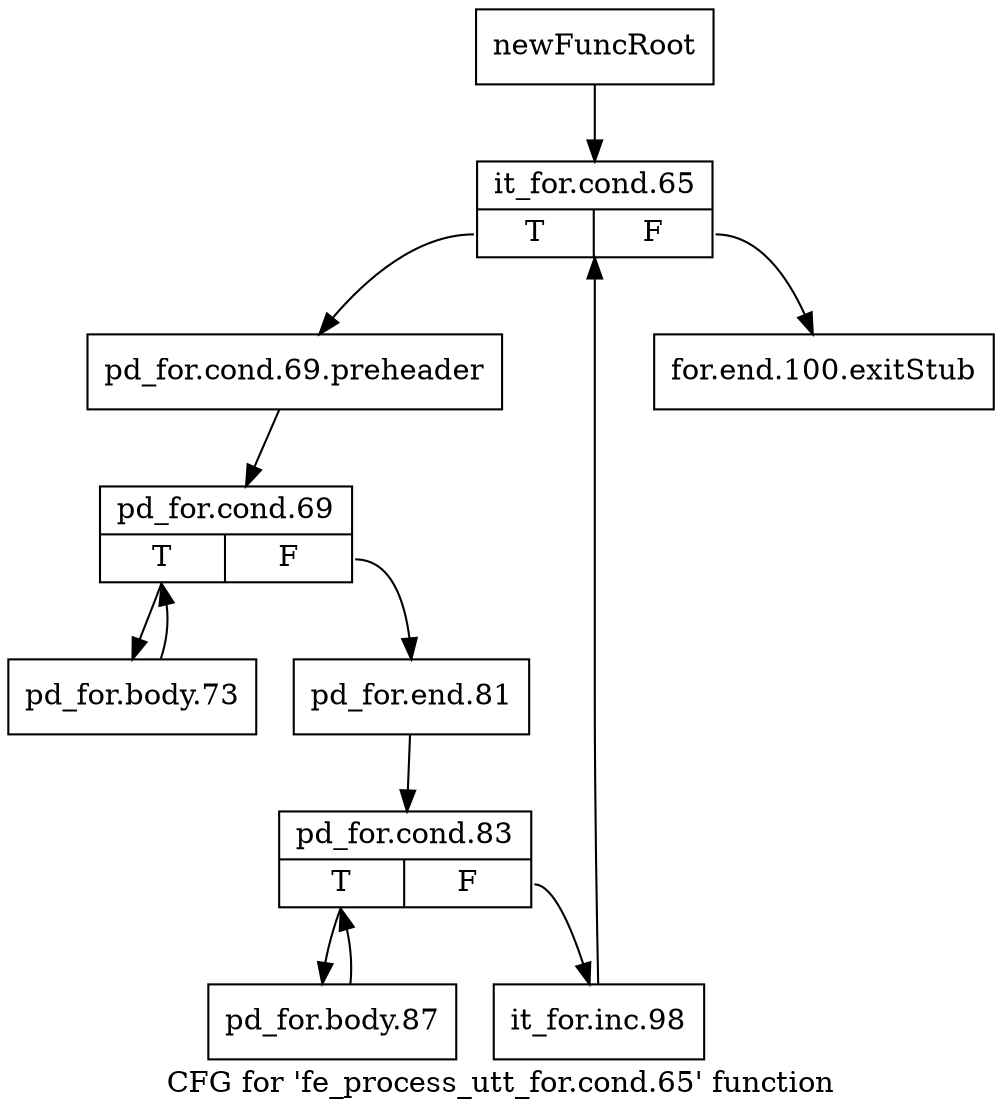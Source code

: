 digraph "CFG for 'fe_process_utt_for.cond.65' function" {
	label="CFG for 'fe_process_utt_for.cond.65' function";

	Node0x12ebb50 [shape=record,label="{newFuncRoot}"];
	Node0x12ebb50 -> Node0x12ebbf0;
	Node0x12ebba0 [shape=record,label="{for.end.100.exitStub}"];
	Node0x12ebbf0 [shape=record,label="{it_for.cond.65|{<s0>T|<s1>F}}"];
	Node0x12ebbf0:s0 -> Node0x12ebc40;
	Node0x12ebbf0:s1 -> Node0x12ebba0;
	Node0x12ebc40 [shape=record,label="{pd_for.cond.69.preheader}"];
	Node0x12ebc40 -> Node0x12ebc90;
	Node0x12ebc90 [shape=record,label="{pd_for.cond.69|{<s0>T|<s1>F}}"];
	Node0x12ebc90:s0 -> Node0x12ebe20;
	Node0x12ebc90:s1 -> Node0x12ebce0;
	Node0x12ebce0 [shape=record,label="{pd_for.end.81}"];
	Node0x12ebce0 -> Node0x12ebd30;
	Node0x12ebd30 [shape=record,label="{pd_for.cond.83|{<s0>T|<s1>F}}"];
	Node0x12ebd30:s0 -> Node0x12ebdd0;
	Node0x12ebd30:s1 -> Node0x12ebd80;
	Node0x12ebd80 [shape=record,label="{it_for.inc.98}"];
	Node0x12ebd80 -> Node0x12ebbf0;
	Node0x12ebdd0 [shape=record,label="{pd_for.body.87}"];
	Node0x12ebdd0 -> Node0x12ebd30;
	Node0x12ebe20 [shape=record,label="{pd_for.body.73}"];
	Node0x12ebe20 -> Node0x12ebc90;
}
